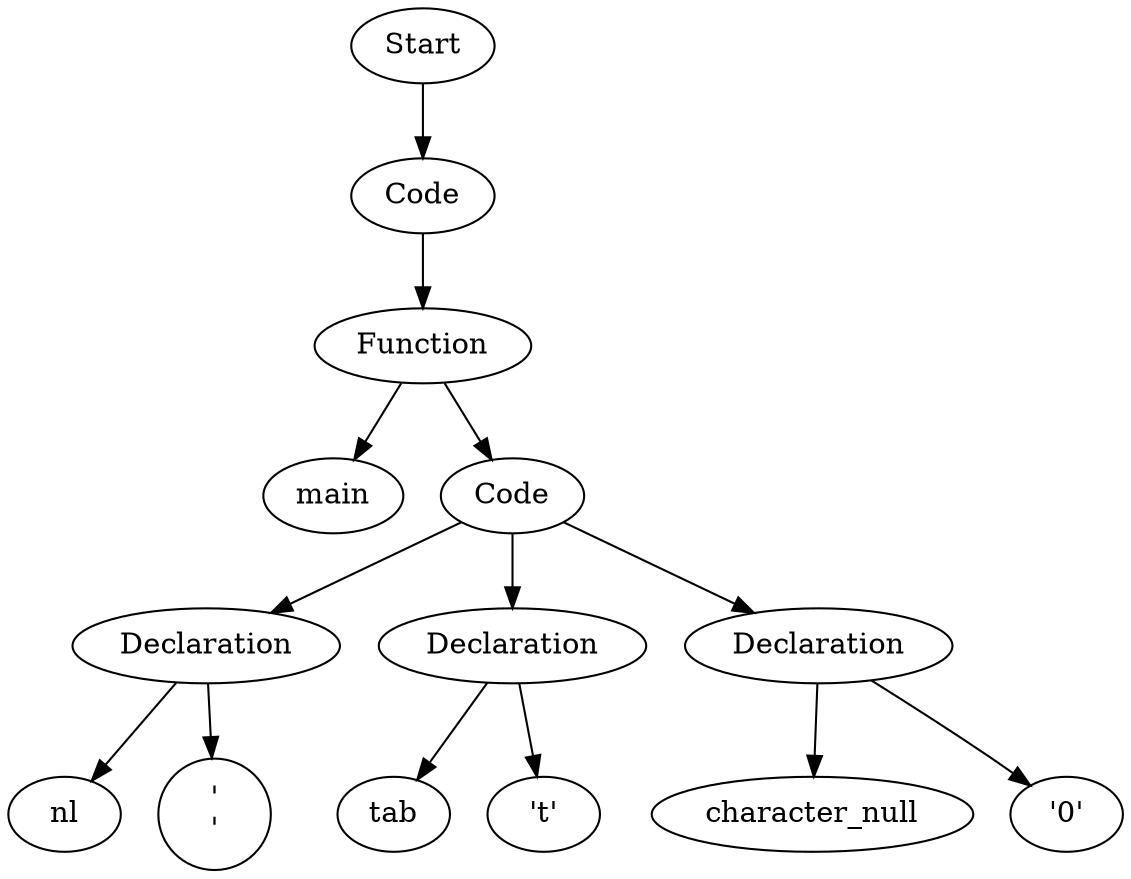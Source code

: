 digraph AST {
  "131430721629648" [label="Start"];
  "131430721629648" -> "131430721627968";
  "131430721627968" [label="Code"];
  "131430721627968" -> "131430721630320";
  "131430721630320" [label="Function"];
  "131430721630320" -> "131430721632192";
  "131430721630320" -> "131430721632384";
  "131430721632192" [label="main"];
  "131430721632384" [label="Code"];
  "131430721632384" -> "131430721632624";
  "131430721632384" -> "131430721633344";
  "131430721632384" -> "131430721634160";
  "131430721632624" [label="Declaration"];
  "131430721632624" -> "131430721632960";
  "131430721632624" -> "131430721633440";
  "131430721632960" [label="nl"];
  "131430721633440" [label="'\n'"];
  "131430721633344" [label="Declaration"];
  "131430721633344" -> "131430721633776";
  "131430721633344" -> "131430721634256";
  "131430721633776" [label="tab"];
  "131430721634256" [label="'\t'"];
  "131430721634160" [label="Declaration"];
  "131430721634160" -> "131430721831264";
  "131430721634160" -> "131430721831744";
  "131430721831264" [label="character_null"];
  "131430721831744" [label="'\0'"];
}
